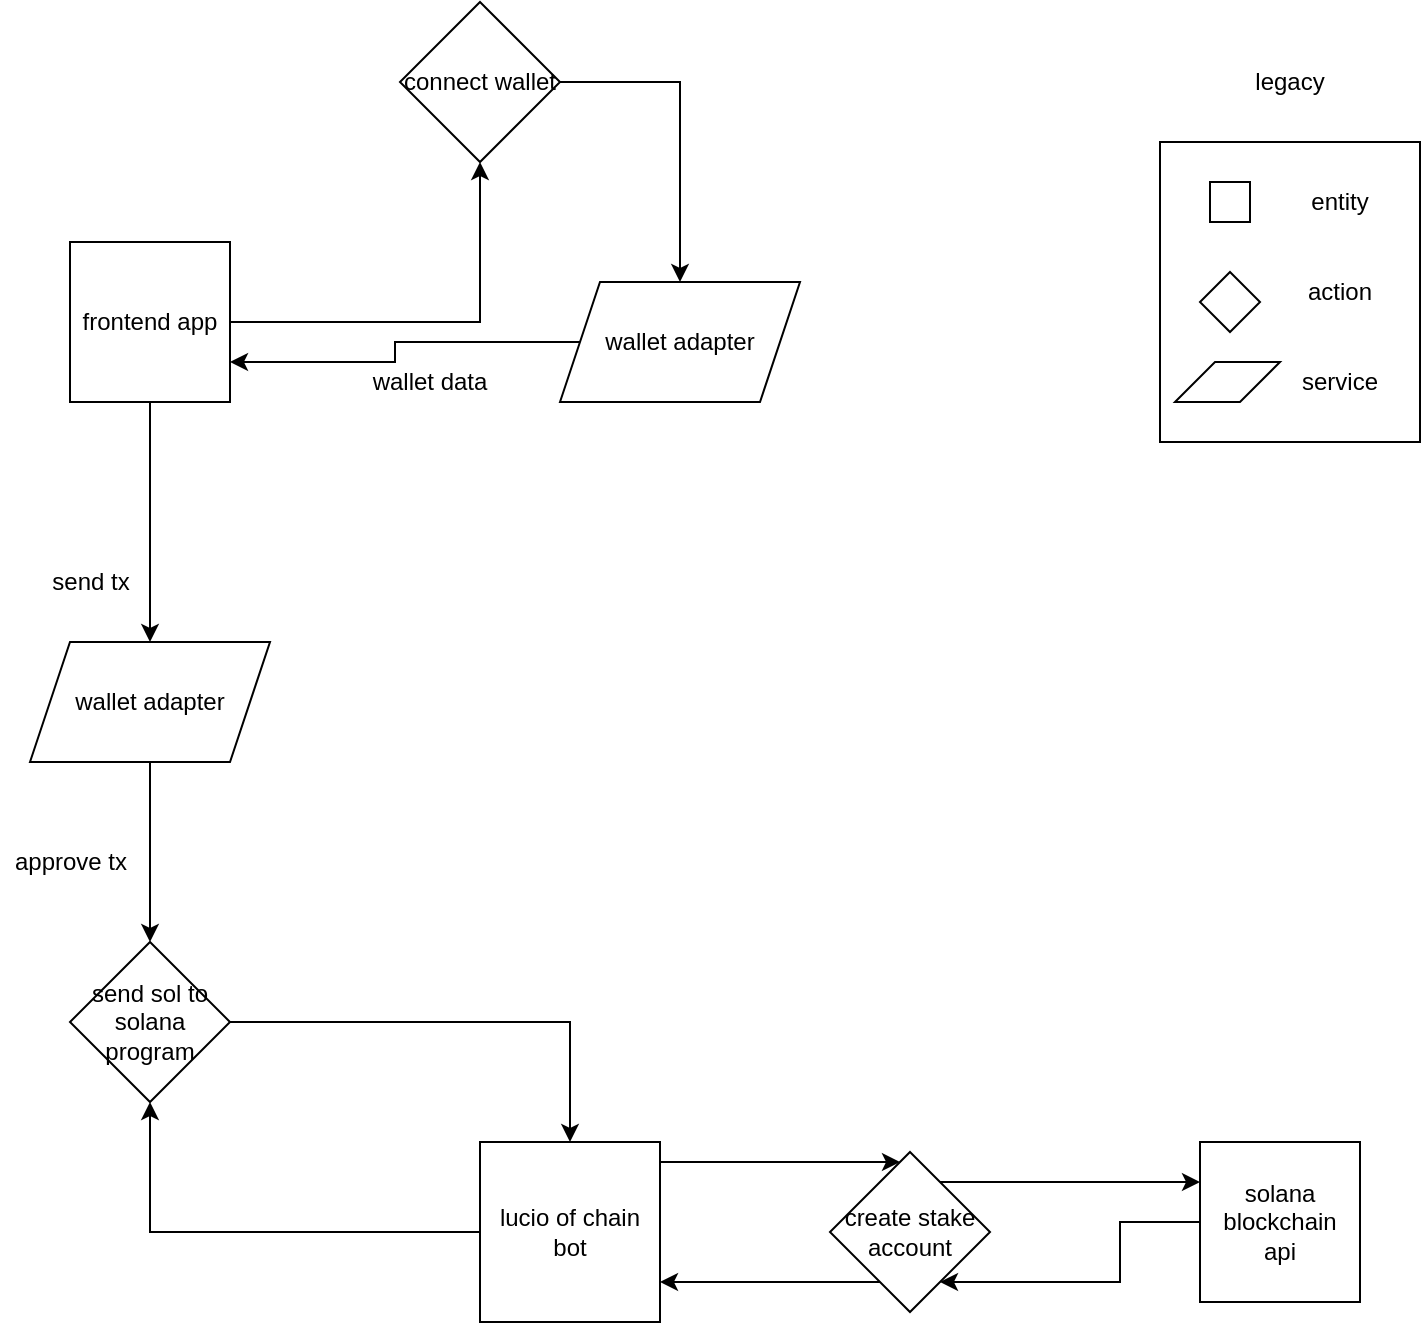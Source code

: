 <mxfile version="14.4.7" type="github">
  <diagram id="UxzMSkHPXDNqIrRCw2bD" name="Page-1">
    <mxGraphModel dx="1228" dy="1080" grid="1" gridSize="10" guides="1" tooltips="1" connect="1" arrows="1" fold="1" page="1" pageScale="1" pageWidth="850" pageHeight="1100" math="0" shadow="0">
      <root>
        <mxCell id="0" />
        <mxCell id="1" parent="0" />
        <mxCell id="Qbo1H9NYPrMNoQKlqwee-14" value="" style="edgeStyle=orthogonalEdgeStyle;rounded=0;orthogonalLoop=1;jettySize=auto;html=1;" edge="1" parent="1" source="Qbo1H9NYPrMNoQKlqwee-1" target="Qbo1H9NYPrMNoQKlqwee-13">
          <mxGeometry relative="1" as="geometry" />
        </mxCell>
        <mxCell id="Qbo1H9NYPrMNoQKlqwee-45" value="" style="edgeStyle=orthogonalEdgeStyle;rounded=0;orthogonalLoop=1;jettySize=auto;html=1;" edge="1" parent="1" source="Qbo1H9NYPrMNoQKlqwee-1" target="Qbo1H9NYPrMNoQKlqwee-43">
          <mxGeometry relative="1" as="geometry" />
        </mxCell>
        <mxCell id="Qbo1H9NYPrMNoQKlqwee-1" value="frontend app" style="whiteSpace=wrap;html=1;aspect=fixed;" vertex="1" parent="1">
          <mxGeometry x="95" y="130" width="80" height="80" as="geometry" />
        </mxCell>
        <mxCell id="Qbo1H9NYPrMNoQKlqwee-28" value="" style="edgeStyle=orthogonalEdgeStyle;rounded=0;orthogonalLoop=1;jettySize=auto;html=1;" edge="1" parent="1" source="Qbo1H9NYPrMNoQKlqwee-3" target="Qbo1H9NYPrMNoQKlqwee-27">
          <mxGeometry relative="1" as="geometry">
            <Array as="points">
              <mxPoint x="440" y="590" />
              <mxPoint x="440" y="590" />
            </Array>
          </mxGeometry>
        </mxCell>
        <mxCell id="Qbo1H9NYPrMNoQKlqwee-49" style="edgeStyle=orthogonalEdgeStyle;rounded=0;orthogonalLoop=1;jettySize=auto;html=1;entryX=0.5;entryY=1;entryDx=0;entryDy=0;" edge="1" parent="1" source="Qbo1H9NYPrMNoQKlqwee-3" target="Qbo1H9NYPrMNoQKlqwee-23">
          <mxGeometry relative="1" as="geometry" />
        </mxCell>
        <mxCell id="Qbo1H9NYPrMNoQKlqwee-3" value="&lt;span&gt;lucio of chain bot&lt;/span&gt;" style="rounded=0;whiteSpace=wrap;html=1;" vertex="1" parent="1">
          <mxGeometry x="300" y="580" width="90" height="90" as="geometry" />
        </mxCell>
        <mxCell id="Qbo1H9NYPrMNoQKlqwee-7" value="" style="rounded=0;whiteSpace=wrap;html=1;" vertex="1" parent="1">
          <mxGeometry x="640" y="80" width="130" height="150" as="geometry" />
        </mxCell>
        <mxCell id="Qbo1H9NYPrMNoQKlqwee-8" value="legacy" style="text;html=1;strokeColor=none;fillColor=none;align=center;verticalAlign=middle;whiteSpace=wrap;rounded=0;" vertex="1" parent="1">
          <mxGeometry x="685" y="40" width="40" height="20" as="geometry" />
        </mxCell>
        <mxCell id="Qbo1H9NYPrMNoQKlqwee-9" value="" style="rhombus;whiteSpace=wrap;html=1;" vertex="1" parent="1">
          <mxGeometry x="660" y="145" width="30" height="30" as="geometry" />
        </mxCell>
        <mxCell id="Qbo1H9NYPrMNoQKlqwee-10" value="" style="whiteSpace=wrap;html=1;aspect=fixed;" vertex="1" parent="1">
          <mxGeometry x="665" y="100" width="20" height="20" as="geometry" />
        </mxCell>
        <mxCell id="Qbo1H9NYPrMNoQKlqwee-11" value="entity" style="text;html=1;strokeColor=none;fillColor=none;align=center;verticalAlign=middle;whiteSpace=wrap;rounded=0;" vertex="1" parent="1">
          <mxGeometry x="710" y="100" width="40" height="20" as="geometry" />
        </mxCell>
        <mxCell id="Qbo1H9NYPrMNoQKlqwee-12" value="action" style="text;html=1;strokeColor=none;fillColor=none;align=center;verticalAlign=middle;whiteSpace=wrap;rounded=0;" vertex="1" parent="1">
          <mxGeometry x="710" y="145" width="40" height="20" as="geometry" />
        </mxCell>
        <mxCell id="Qbo1H9NYPrMNoQKlqwee-16" value="" style="edgeStyle=orthogonalEdgeStyle;rounded=0;orthogonalLoop=1;jettySize=auto;html=1;" edge="1" parent="1" source="Qbo1H9NYPrMNoQKlqwee-13" target="Qbo1H9NYPrMNoQKlqwee-15">
          <mxGeometry relative="1" as="geometry">
            <Array as="points">
              <mxPoint x="400" y="50" />
            </Array>
          </mxGeometry>
        </mxCell>
        <mxCell id="Qbo1H9NYPrMNoQKlqwee-13" value="connect wallet" style="rhombus;whiteSpace=wrap;html=1;" vertex="1" parent="1">
          <mxGeometry x="260" y="10" width="80" height="80" as="geometry" />
        </mxCell>
        <mxCell id="Qbo1H9NYPrMNoQKlqwee-42" style="edgeStyle=orthogonalEdgeStyle;rounded=0;orthogonalLoop=1;jettySize=auto;html=1;exitX=0;exitY=0.5;exitDx=0;exitDy=0;entryX=1;entryY=0.75;entryDx=0;entryDy=0;" edge="1" parent="1" source="Qbo1H9NYPrMNoQKlqwee-15" target="Qbo1H9NYPrMNoQKlqwee-1">
          <mxGeometry relative="1" as="geometry" />
        </mxCell>
        <mxCell id="Qbo1H9NYPrMNoQKlqwee-15" value="wallet adapter" style="shape=parallelogram;perimeter=parallelogramPerimeter;whiteSpace=wrap;html=1;fixedSize=1;" vertex="1" parent="1">
          <mxGeometry x="340" y="150" width="120" height="60" as="geometry" />
        </mxCell>
        <mxCell id="Qbo1H9NYPrMNoQKlqwee-17" value="" style="shape=parallelogram;perimeter=parallelogramPerimeter;whiteSpace=wrap;html=1;fixedSize=1;" vertex="1" parent="1">
          <mxGeometry x="647.5" y="190" width="52.5" height="20" as="geometry" />
        </mxCell>
        <mxCell id="Qbo1H9NYPrMNoQKlqwee-18" value="service" style="text;html=1;strokeColor=none;fillColor=none;align=center;verticalAlign=middle;whiteSpace=wrap;rounded=0;" vertex="1" parent="1">
          <mxGeometry x="710" y="190" width="40" height="20" as="geometry" />
        </mxCell>
        <mxCell id="Qbo1H9NYPrMNoQKlqwee-20" value="wallet data" style="text;html=1;strokeColor=none;fillColor=none;align=center;verticalAlign=middle;whiteSpace=wrap;rounded=0;" vertex="1" parent="1">
          <mxGeometry x="230" y="190" width="90" height="20" as="geometry" />
        </mxCell>
        <mxCell id="Qbo1H9NYPrMNoQKlqwee-48" style="edgeStyle=orthogonalEdgeStyle;rounded=0;orthogonalLoop=1;jettySize=auto;html=1;" edge="1" parent="1" source="Qbo1H9NYPrMNoQKlqwee-23" target="Qbo1H9NYPrMNoQKlqwee-3">
          <mxGeometry relative="1" as="geometry" />
        </mxCell>
        <mxCell id="Qbo1H9NYPrMNoQKlqwee-23" value="send sol to solana program" style="rhombus;whiteSpace=wrap;html=1;" vertex="1" parent="1">
          <mxGeometry x="95" y="480" width="80" height="80" as="geometry" />
        </mxCell>
        <mxCell id="Qbo1H9NYPrMNoQKlqwee-32" value="" style="edgeStyle=orthogonalEdgeStyle;rounded=0;orthogonalLoop=1;jettySize=auto;html=1;" edge="1" parent="1" source="Qbo1H9NYPrMNoQKlqwee-27" target="Qbo1H9NYPrMNoQKlqwee-31">
          <mxGeometry relative="1" as="geometry">
            <Array as="points">
              <mxPoint x="590" y="600" />
              <mxPoint x="590" y="600" />
            </Array>
          </mxGeometry>
        </mxCell>
        <mxCell id="Qbo1H9NYPrMNoQKlqwee-34" value="" style="edgeStyle=orthogonalEdgeStyle;rounded=0;orthogonalLoop=1;jettySize=auto;html=1;" edge="1" parent="1" source="Qbo1H9NYPrMNoQKlqwee-27" target="Qbo1H9NYPrMNoQKlqwee-3">
          <mxGeometry relative="1" as="geometry">
            <Array as="points">
              <mxPoint x="410" y="650" />
              <mxPoint x="410" y="650" />
            </Array>
          </mxGeometry>
        </mxCell>
        <mxCell id="Qbo1H9NYPrMNoQKlqwee-27" value="create stake account" style="rhombus;whiteSpace=wrap;html=1;rounded=0;" vertex="1" parent="1">
          <mxGeometry x="475" y="585" width="80" height="80" as="geometry" />
        </mxCell>
        <mxCell id="Qbo1H9NYPrMNoQKlqwee-33" value="" style="edgeStyle=orthogonalEdgeStyle;rounded=0;orthogonalLoop=1;jettySize=auto;html=1;" edge="1" parent="1" source="Qbo1H9NYPrMNoQKlqwee-31" target="Qbo1H9NYPrMNoQKlqwee-27">
          <mxGeometry relative="1" as="geometry">
            <Array as="points">
              <mxPoint x="620" y="620" />
              <mxPoint x="620" y="650" />
            </Array>
          </mxGeometry>
        </mxCell>
        <mxCell id="Qbo1H9NYPrMNoQKlqwee-31" value="solana blockchain&lt;br&gt;api" style="whiteSpace=wrap;html=1;rounded=0;" vertex="1" parent="1">
          <mxGeometry x="660" y="580" width="80" height="80" as="geometry" />
        </mxCell>
        <mxCell id="Qbo1H9NYPrMNoQKlqwee-41" value="send tx" style="text;html=1;align=center;verticalAlign=middle;resizable=0;points=[];autosize=1;" vertex="1" parent="1">
          <mxGeometry x="80" y="290" width="50" height="20" as="geometry" />
        </mxCell>
        <mxCell id="Qbo1H9NYPrMNoQKlqwee-46" value="" style="edgeStyle=orthogonalEdgeStyle;rounded=0;orthogonalLoop=1;jettySize=auto;html=1;" edge="1" parent="1" source="Qbo1H9NYPrMNoQKlqwee-43" target="Qbo1H9NYPrMNoQKlqwee-23">
          <mxGeometry relative="1" as="geometry" />
        </mxCell>
        <mxCell id="Qbo1H9NYPrMNoQKlqwee-43" value="wallet adapter" style="shape=parallelogram;perimeter=parallelogramPerimeter;whiteSpace=wrap;html=1;fixedSize=1;" vertex="1" parent="1">
          <mxGeometry x="75" y="330" width="120" height="60" as="geometry" />
        </mxCell>
        <mxCell id="Qbo1H9NYPrMNoQKlqwee-47" value="approve tx" style="text;html=1;align=center;verticalAlign=middle;resizable=0;points=[];autosize=1;" vertex="1" parent="1">
          <mxGeometry x="60" y="430" width="70" height="20" as="geometry" />
        </mxCell>
      </root>
    </mxGraphModel>
  </diagram>
</mxfile>
